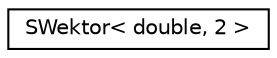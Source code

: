 digraph "Graficzna hierarchia klas"
{
  edge [fontname="Helvetica",fontsize="10",labelfontname="Helvetica",labelfontsize="10"];
  node [fontname="Helvetica",fontsize="10",shape=record];
  rankdir="LR";
  Node1 [label="SWektor\< double, 2 \>",height=0.2,width=0.4,color="black", fillcolor="white", style="filled",URL="$classSWektor.html"];
}
